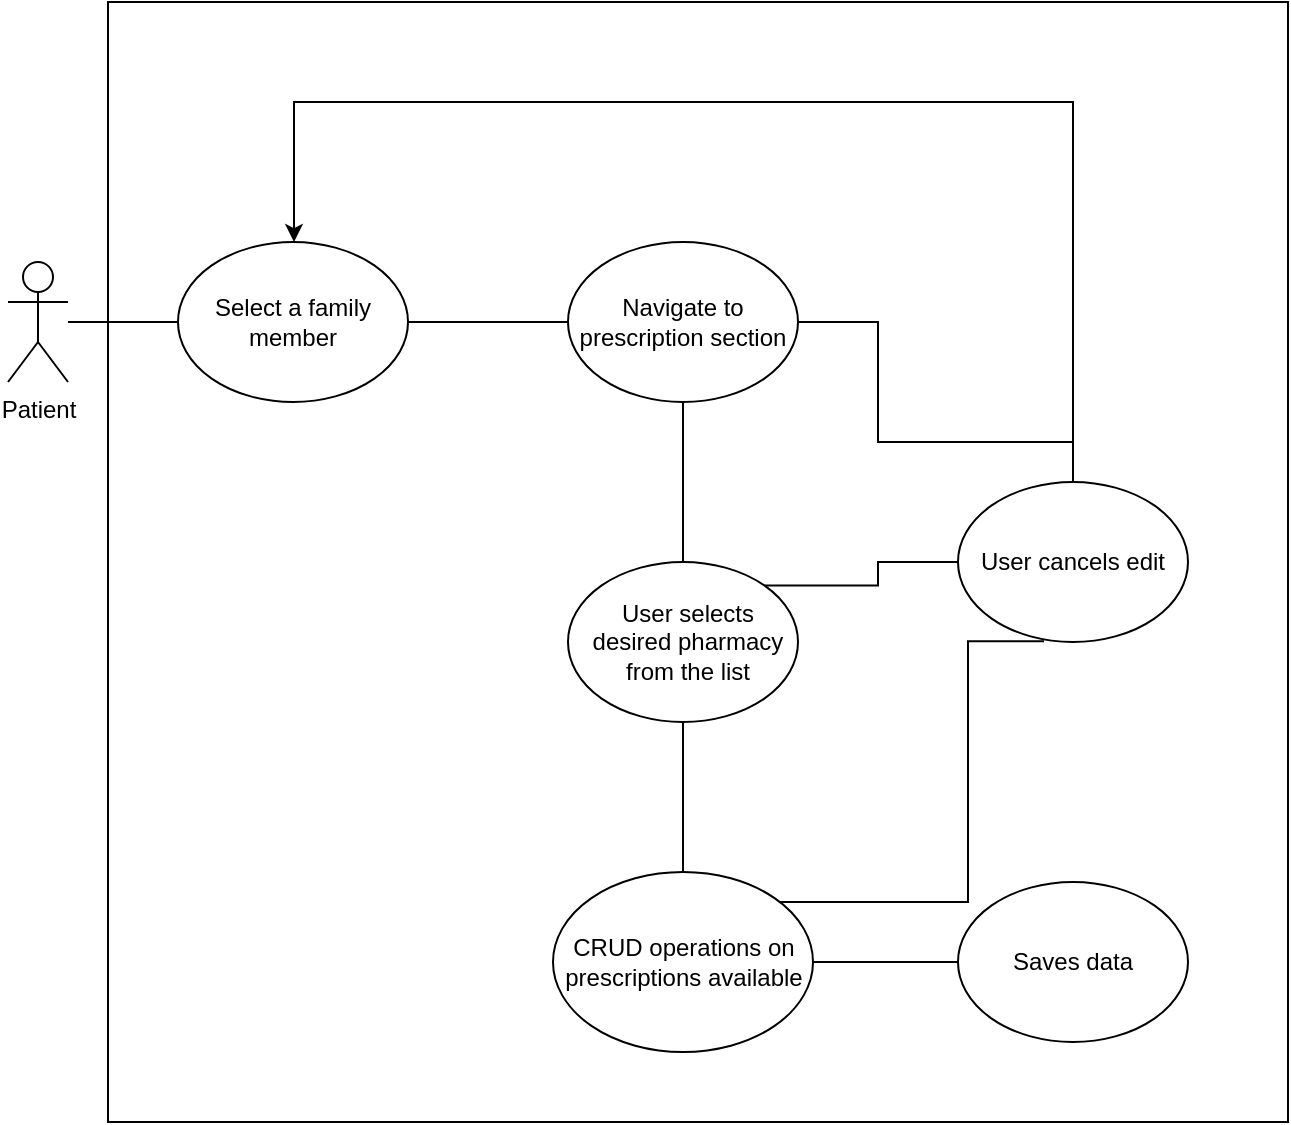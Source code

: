 <mxfile version="24.2.2" type="github">
  <diagram name="Page-1" id="0v-FqcQt7GnRPBdVcpUn">
    <mxGraphModel dx="1050" dy="522" grid="1" gridSize="10" guides="1" tooltips="1" connect="1" arrows="1" fold="1" page="1" pageScale="1" pageWidth="850" pageHeight="1100" math="0" shadow="0">
      <root>
        <mxCell id="0" />
        <mxCell id="1" parent="0" />
        <mxCell id="PpS_umZwbRxvpihdLgCO-1" value="" style="rounded=0;whiteSpace=wrap;html=1;" vertex="1" parent="1">
          <mxGeometry x="90" y="120" width="590" height="560" as="geometry" />
        </mxCell>
        <mxCell id="PpS_umZwbRxvpihdLgCO-22" style="edgeStyle=orthogonalEdgeStyle;rounded=0;orthogonalLoop=1;jettySize=auto;html=1;entryX=0;entryY=0.5;entryDx=0;entryDy=0;endArrow=none;endFill=0;" edge="1" parent="1" source="PpS_umZwbRxvpihdLgCO-2" target="PpS_umZwbRxvpihdLgCO-5">
          <mxGeometry relative="1" as="geometry" />
        </mxCell>
        <mxCell id="PpS_umZwbRxvpihdLgCO-2" value="Patient&lt;div&gt;&lt;br&gt;&lt;/div&gt;" style="shape=umlActor;verticalLabelPosition=bottom;verticalAlign=top;html=1;outlineConnect=0;" vertex="1" parent="1">
          <mxGeometry x="40" y="250" width="30" height="60" as="geometry" />
        </mxCell>
        <mxCell id="PpS_umZwbRxvpihdLgCO-4" value="" style="edgeStyle=orthogonalEdgeStyle;rounded=0;orthogonalLoop=1;jettySize=auto;html=1;endArrow=none;endFill=0;" edge="1" parent="1" source="PpS_umZwbRxvpihdLgCO-5" target="PpS_umZwbRxvpihdLgCO-7">
          <mxGeometry relative="1" as="geometry" />
        </mxCell>
        <mxCell id="PpS_umZwbRxvpihdLgCO-5" value="&lt;div style=&quot;&quot;&gt;&lt;span style=&quot;background-color: initial;&quot;&gt;Select a family member&lt;/span&gt;&lt;/div&gt;" style="ellipse;whiteSpace=wrap;html=1;verticalAlign=middle;align=center;" vertex="1" parent="1">
          <mxGeometry x="125" y="240" width="115" height="80" as="geometry" />
        </mxCell>
        <mxCell id="PpS_umZwbRxvpihdLgCO-6" value="" style="edgeStyle=orthogonalEdgeStyle;rounded=0;orthogonalLoop=1;jettySize=auto;html=1;endArrow=none;endFill=0;" edge="1" parent="1" source="PpS_umZwbRxvpihdLgCO-7" target="PpS_umZwbRxvpihdLgCO-10">
          <mxGeometry relative="1" as="geometry" />
        </mxCell>
        <mxCell id="PpS_umZwbRxvpihdLgCO-7" value="Navigate to prescription section" style="ellipse;whiteSpace=wrap;html=1;verticalAlign=middle;" vertex="1" parent="1">
          <mxGeometry x="320" y="240" width="115" height="80" as="geometry" />
        </mxCell>
        <mxCell id="PpS_umZwbRxvpihdLgCO-8" value="" style="edgeStyle=orthogonalEdgeStyle;rounded=0;orthogonalLoop=1;jettySize=auto;html=1;endArrow=none;endFill=0;" edge="1" parent="1" source="PpS_umZwbRxvpihdLgCO-10" target="PpS_umZwbRxvpihdLgCO-12">
          <mxGeometry relative="1" as="geometry" />
        </mxCell>
        <mxCell id="PpS_umZwbRxvpihdLgCO-19" style="edgeStyle=orthogonalEdgeStyle;rounded=0;orthogonalLoop=1;jettySize=auto;html=1;exitX=1;exitY=0;exitDx=0;exitDy=0;endArrow=none;endFill=0;" edge="1" parent="1" source="PpS_umZwbRxvpihdLgCO-10" target="PpS_umZwbRxvpihdLgCO-17">
          <mxGeometry relative="1" as="geometry" />
        </mxCell>
        <mxCell id="PpS_umZwbRxvpihdLgCO-10" value="User selects desired pharmacy from the list" style="ellipse;whiteSpace=wrap;html=1;verticalAlign=middle;spacingLeft=5;" vertex="1" parent="1">
          <mxGeometry x="320" y="400" width="115" height="80" as="geometry" />
        </mxCell>
        <mxCell id="PpS_umZwbRxvpihdLgCO-11" style="edgeStyle=orthogonalEdgeStyle;rounded=0;orthogonalLoop=1;jettySize=auto;html=1;entryX=0;entryY=0.5;entryDx=0;entryDy=0;endArrow=none;endFill=0;" edge="1" parent="1" source="PpS_umZwbRxvpihdLgCO-12" target="PpS_umZwbRxvpihdLgCO-16">
          <mxGeometry relative="1" as="geometry" />
        </mxCell>
        <mxCell id="PpS_umZwbRxvpihdLgCO-12" value="CRUD operations on prescriptions available" style="ellipse;whiteSpace=wrap;html=1;verticalAlign=middle;" vertex="1" parent="1">
          <mxGeometry x="312.5" y="555" width="130" height="90" as="geometry" />
        </mxCell>
        <mxCell id="PpS_umZwbRxvpihdLgCO-16" value="Saves data" style="ellipse;whiteSpace=wrap;html=1;verticalAlign=middle;" vertex="1" parent="1">
          <mxGeometry x="515" y="560" width="115" height="80" as="geometry" />
        </mxCell>
        <mxCell id="PpS_umZwbRxvpihdLgCO-20" style="edgeStyle=orthogonalEdgeStyle;rounded=0;orthogonalLoop=1;jettySize=auto;html=1;entryX=1;entryY=0.5;entryDx=0;entryDy=0;endArrow=none;endFill=0;" edge="1" parent="1" source="PpS_umZwbRxvpihdLgCO-17" target="PpS_umZwbRxvpihdLgCO-7">
          <mxGeometry relative="1" as="geometry">
            <Array as="points">
              <mxPoint x="573" y="340" />
              <mxPoint x="475" y="340" />
              <mxPoint x="475" y="280" />
            </Array>
          </mxGeometry>
        </mxCell>
        <mxCell id="PpS_umZwbRxvpihdLgCO-21" style="edgeStyle=orthogonalEdgeStyle;rounded=0;orthogonalLoop=1;jettySize=auto;html=1;" edge="1" parent="1" source="PpS_umZwbRxvpihdLgCO-17" target="PpS_umZwbRxvpihdLgCO-5">
          <mxGeometry relative="1" as="geometry">
            <Array as="points">
              <mxPoint x="573" y="170" />
              <mxPoint x="183" y="170" />
            </Array>
          </mxGeometry>
        </mxCell>
        <mxCell id="PpS_umZwbRxvpihdLgCO-17" value="User cancels edit" style="ellipse;whiteSpace=wrap;html=1;verticalAlign=middle;" vertex="1" parent="1">
          <mxGeometry x="515" y="360" width="115" height="80" as="geometry" />
        </mxCell>
        <mxCell id="PpS_umZwbRxvpihdLgCO-18" style="edgeStyle=orthogonalEdgeStyle;rounded=0;orthogonalLoop=1;jettySize=auto;html=1;entryX=0.374;entryY=0.995;entryDx=0;entryDy=0;entryPerimeter=0;endArrow=none;endFill=0;" edge="1" parent="1" source="PpS_umZwbRxvpihdLgCO-12" target="PpS_umZwbRxvpihdLgCO-17">
          <mxGeometry relative="1" as="geometry">
            <Array as="points">
              <mxPoint x="520" y="570" />
              <mxPoint x="520" y="440" />
            </Array>
          </mxGeometry>
        </mxCell>
      </root>
    </mxGraphModel>
  </diagram>
</mxfile>

